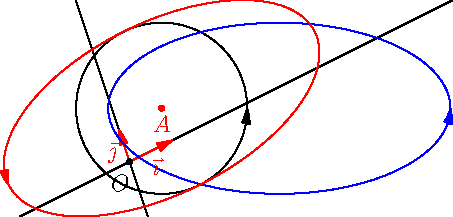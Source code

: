import geometry;
size(8cm,0);

currentcoordsys=cartesiansystem((2,1),i=(1,0.5),j=(-0.25,.75));
show(currentcoordsys);

point A=(1,1);
dot("$A$",A,S,red);

real R=2;
circle C=circle(A,R);
draw(C,Arrow);

/*<asyxml><view file="modules/geometry.asy" type="ellipse" signature="*(transform,circle)"/></asyxml>*/
ellipse el=xscale(2)*C;
draw(el,blue,Arrow);

// /*<asyxml><view file="modules/geometry.asy" type="transform" signature="xscale(real,point)"/></asyxml>*/
ellipse el=xscale(2,A)*C;
draw(el,red,Arrow);
